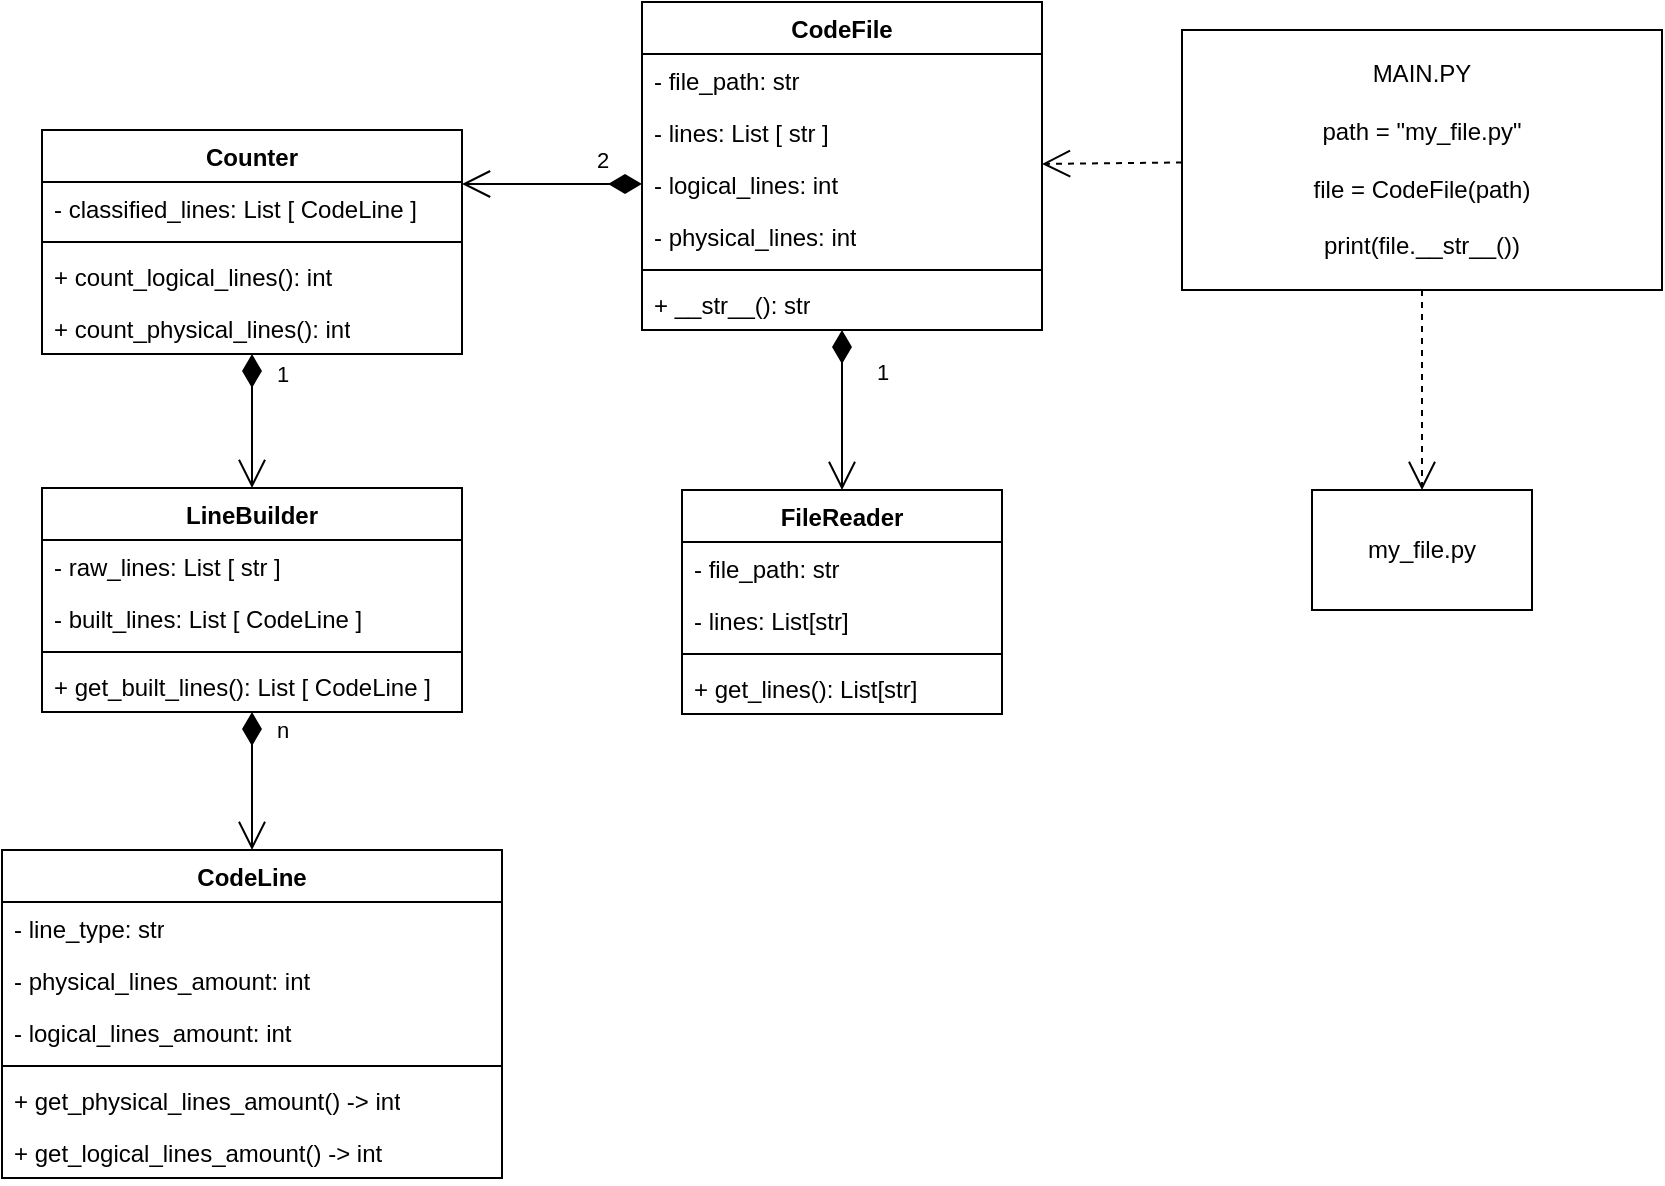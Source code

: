 <mxfile version="26.0.14">
  <diagram name="Page-1" id="XkPkqpp0FgdgUVWlTJZT">
    <mxGraphModel dx="1365" dy="511" grid="1" gridSize="10" guides="1" tooltips="1" connect="1" arrows="1" fold="1" page="1" pageScale="1" pageWidth="827" pageHeight="1169" math="0" shadow="0">
      <root>
        <mxCell id="0" />
        <mxCell id="1" parent="0" />
        <mxCell id="l25-4E2t7dPkKjJX3KV9-2" value="MAIN.PY&lt;div&gt;&lt;br&gt;&lt;/div&gt;&lt;div&gt;path = &quot;my_file.py&quot;&lt;/div&gt;&lt;div&gt;&lt;br&gt;&lt;/div&gt;&lt;div&gt;file = CodeFile(path)&lt;/div&gt;&lt;div&gt;&lt;br&gt;&lt;/div&gt;&lt;div&gt;print(file.__str__())&lt;/div&gt;" style="rounded=0;whiteSpace=wrap;html=1;" vertex="1" parent="1">
          <mxGeometry x="1280" y="244" width="240" height="130" as="geometry" />
        </mxCell>
        <mxCell id="l25-4E2t7dPkKjJX3KV9-3" value="" style="endArrow=open;endSize=12;dashed=1;html=1;rounded=0;" edge="1" parent="1" source="l25-4E2t7dPkKjJX3KV9-2" target="l25-4E2t7dPkKjJX3KV9-11">
          <mxGeometry width="160" relative="1" as="geometry">
            <mxPoint x="970" y="504" as="sourcePoint" />
            <mxPoint x="1185" y="298.56" as="targetPoint" />
          </mxGeometry>
        </mxCell>
        <mxCell id="l25-4E2t7dPkKjJX3KV9-4" value="my_file.py" style="rounded=0;whiteSpace=wrap;html=1;" vertex="1" parent="1">
          <mxGeometry x="1345" y="474" width="110" height="60" as="geometry" />
        </mxCell>
        <mxCell id="l25-4E2t7dPkKjJX3KV9-5" value="" style="endArrow=open;endSize=12;dashed=1;html=1;rounded=0;" edge="1" parent="1" source="l25-4E2t7dPkKjJX3KV9-2" target="l25-4E2t7dPkKjJX3KV9-4">
          <mxGeometry width="160" relative="1" as="geometry">
            <mxPoint x="1280" y="522" as="sourcePoint" />
            <mxPoint x="1120" y="561" as="targetPoint" />
          </mxGeometry>
        </mxCell>
        <mxCell id="l25-4E2t7dPkKjJX3KV9-6" value="Counter" style="swimlane;fontStyle=1;align=center;verticalAlign=top;childLayout=stackLayout;horizontal=1;startSize=26;horizontalStack=0;resizeParent=1;resizeParentMax=0;resizeLast=0;collapsible=1;marginBottom=0;whiteSpace=wrap;html=1;" vertex="1" parent="1">
          <mxGeometry x="710" y="294" width="210" height="112" as="geometry" />
        </mxCell>
        <mxCell id="l25-4E2t7dPkKjJX3KV9-7" value="- classified_lines: List [ CodeLine ]" style="text;strokeColor=none;fillColor=none;align=left;verticalAlign=top;spacingLeft=4;spacingRight=4;overflow=hidden;rotatable=0;points=[[0,0.5],[1,0.5]];portConstraint=eastwest;whiteSpace=wrap;html=1;" vertex="1" parent="l25-4E2t7dPkKjJX3KV9-6">
          <mxGeometry y="26" width="210" height="26" as="geometry" />
        </mxCell>
        <mxCell id="l25-4E2t7dPkKjJX3KV9-8" value="" style="line;strokeWidth=1;fillColor=none;align=left;verticalAlign=middle;spacingTop=-1;spacingLeft=3;spacingRight=3;rotatable=0;labelPosition=right;points=[];portConstraint=eastwest;strokeColor=inherit;" vertex="1" parent="l25-4E2t7dPkKjJX3KV9-6">
          <mxGeometry y="52" width="210" height="8" as="geometry" />
        </mxCell>
        <mxCell id="l25-4E2t7dPkKjJX3KV9-9" value="+ count_logical_lines(): int" style="text;strokeColor=none;fillColor=none;align=left;verticalAlign=top;spacingLeft=4;spacingRight=4;overflow=hidden;rotatable=0;points=[[0,0.5],[1,0.5]];portConstraint=eastwest;whiteSpace=wrap;html=1;" vertex="1" parent="l25-4E2t7dPkKjJX3KV9-6">
          <mxGeometry y="60" width="210" height="26" as="geometry" />
        </mxCell>
        <mxCell id="l25-4E2t7dPkKjJX3KV9-10" value="+ count_physical_lines(): int" style="text;strokeColor=none;fillColor=none;align=left;verticalAlign=top;spacingLeft=4;spacingRight=4;overflow=hidden;rotatable=0;points=[[0,0.5],[1,0.5]];portConstraint=eastwest;whiteSpace=wrap;html=1;" vertex="1" parent="l25-4E2t7dPkKjJX3KV9-6">
          <mxGeometry y="86" width="210" height="26" as="geometry" />
        </mxCell>
        <mxCell id="l25-4E2t7dPkKjJX3KV9-11" value="CodeFile&lt;div&gt;&lt;br&gt;&lt;/div&gt;" style="swimlane;fontStyle=1;align=center;verticalAlign=top;childLayout=stackLayout;horizontal=1;startSize=26;horizontalStack=0;resizeParent=1;resizeParentMax=0;resizeLast=0;collapsible=1;marginBottom=0;whiteSpace=wrap;html=1;" vertex="1" parent="1">
          <mxGeometry x="1010" y="230" width="200" height="164" as="geometry" />
        </mxCell>
        <mxCell id="l25-4E2t7dPkKjJX3KV9-12" value="- file_path: str&lt;div&gt;&lt;br&gt;&lt;/div&gt;" style="text;strokeColor=none;fillColor=none;align=left;verticalAlign=top;spacingLeft=4;spacingRight=4;overflow=hidden;rotatable=0;points=[[0,0.5],[1,0.5]];portConstraint=eastwest;whiteSpace=wrap;html=1;" vertex="1" parent="l25-4E2t7dPkKjJX3KV9-11">
          <mxGeometry y="26" width="200" height="26" as="geometry" />
        </mxCell>
        <mxCell id="l25-4E2t7dPkKjJX3KV9-13" value="&lt;div&gt;- lines: List [ str ]&lt;/div&gt;" style="text;strokeColor=none;fillColor=none;align=left;verticalAlign=top;spacingLeft=4;spacingRight=4;overflow=hidden;rotatable=0;points=[[0,0.5],[1,0.5]];portConstraint=eastwest;whiteSpace=wrap;html=1;" vertex="1" parent="l25-4E2t7dPkKjJX3KV9-11">
          <mxGeometry y="52" width="200" height="26" as="geometry" />
        </mxCell>
        <mxCell id="l25-4E2t7dPkKjJX3KV9-14" value="&lt;div&gt;- logical_lines: int&lt;/div&gt;" style="text;strokeColor=none;fillColor=none;align=left;verticalAlign=top;spacingLeft=4;spacingRight=4;overflow=hidden;rotatable=0;points=[[0,0.5],[1,0.5]];portConstraint=eastwest;whiteSpace=wrap;html=1;" vertex="1" parent="l25-4E2t7dPkKjJX3KV9-11">
          <mxGeometry y="78" width="200" height="26" as="geometry" />
        </mxCell>
        <mxCell id="l25-4E2t7dPkKjJX3KV9-15" value="&lt;div&gt;- physical_lines: int&lt;/div&gt;" style="text;strokeColor=none;fillColor=none;align=left;verticalAlign=top;spacingLeft=4;spacingRight=4;overflow=hidden;rotatable=0;points=[[0,0.5],[1,0.5]];portConstraint=eastwest;whiteSpace=wrap;html=1;" vertex="1" parent="l25-4E2t7dPkKjJX3KV9-11">
          <mxGeometry y="104" width="200" height="26" as="geometry" />
        </mxCell>
        <mxCell id="l25-4E2t7dPkKjJX3KV9-16" value="" style="line;strokeWidth=1;fillColor=none;align=left;verticalAlign=middle;spacingTop=-1;spacingLeft=3;spacingRight=3;rotatable=0;labelPosition=right;points=[];portConstraint=eastwest;strokeColor=inherit;" vertex="1" parent="l25-4E2t7dPkKjJX3KV9-11">
          <mxGeometry y="130" width="200" height="8" as="geometry" />
        </mxCell>
        <mxCell id="l25-4E2t7dPkKjJX3KV9-17" value="+ __str__(): str" style="text;strokeColor=none;fillColor=none;align=left;verticalAlign=top;spacingLeft=4;spacingRight=4;overflow=hidden;rotatable=0;points=[[0,0.5],[1,0.5]];portConstraint=eastwest;whiteSpace=wrap;html=1;" vertex="1" parent="l25-4E2t7dPkKjJX3KV9-11">
          <mxGeometry y="138" width="200" height="26" as="geometry" />
        </mxCell>
        <mxCell id="l25-4E2t7dPkKjJX3KV9-18" value="FileReader" style="swimlane;fontStyle=1;align=center;verticalAlign=top;childLayout=stackLayout;horizontal=1;startSize=26;horizontalStack=0;resizeParent=1;resizeParentMax=0;resizeLast=0;collapsible=1;marginBottom=0;whiteSpace=wrap;html=1;" vertex="1" parent="1">
          <mxGeometry x="1030" y="474" width="160" height="112" as="geometry" />
        </mxCell>
        <mxCell id="l25-4E2t7dPkKjJX3KV9-19" value="- file_path: str" style="text;strokeColor=none;fillColor=none;align=left;verticalAlign=top;spacingLeft=4;spacingRight=4;overflow=hidden;rotatable=0;points=[[0,0.5],[1,0.5]];portConstraint=eastwest;whiteSpace=wrap;html=1;" vertex="1" parent="l25-4E2t7dPkKjJX3KV9-18">
          <mxGeometry y="26" width="160" height="26" as="geometry" />
        </mxCell>
        <mxCell id="l25-4E2t7dPkKjJX3KV9-20" value="- lines: List[str]" style="text;strokeColor=none;fillColor=none;align=left;verticalAlign=top;spacingLeft=4;spacingRight=4;overflow=hidden;rotatable=0;points=[[0,0.5],[1,0.5]];portConstraint=eastwest;whiteSpace=wrap;html=1;" vertex="1" parent="l25-4E2t7dPkKjJX3KV9-18">
          <mxGeometry y="52" width="160" height="26" as="geometry" />
        </mxCell>
        <mxCell id="l25-4E2t7dPkKjJX3KV9-21" value="" style="line;strokeWidth=1;fillColor=none;align=left;verticalAlign=middle;spacingTop=-1;spacingLeft=3;spacingRight=3;rotatable=0;labelPosition=right;points=[];portConstraint=eastwest;strokeColor=inherit;" vertex="1" parent="l25-4E2t7dPkKjJX3KV9-18">
          <mxGeometry y="78" width="160" height="8" as="geometry" />
        </mxCell>
        <mxCell id="l25-4E2t7dPkKjJX3KV9-22" value="+ get_lines(): List[str]" style="text;strokeColor=none;fillColor=none;align=left;verticalAlign=top;spacingLeft=4;spacingRight=4;overflow=hidden;rotatable=0;points=[[0,0.5],[1,0.5]];portConstraint=eastwest;whiteSpace=wrap;html=1;" vertex="1" parent="l25-4E2t7dPkKjJX3KV9-18">
          <mxGeometry y="86" width="160" height="26" as="geometry" />
        </mxCell>
        <mxCell id="l25-4E2t7dPkKjJX3KV9-23" value="CodeLine" style="swimlane;fontStyle=1;align=center;verticalAlign=top;childLayout=stackLayout;horizontal=1;startSize=26;horizontalStack=0;resizeParent=1;resizeParentMax=0;resizeLast=0;collapsible=1;marginBottom=0;whiteSpace=wrap;html=1;" vertex="1" parent="1">
          <mxGeometry x="690" y="654" width="250" height="164" as="geometry" />
        </mxCell>
        <mxCell id="l25-4E2t7dPkKjJX3KV9-24" value="- line_type: str" style="text;strokeColor=none;fillColor=none;align=left;verticalAlign=top;spacingLeft=4;spacingRight=4;overflow=hidden;rotatable=0;points=[[0,0.5],[1,0.5]];portConstraint=eastwest;whiteSpace=wrap;html=1;" vertex="1" parent="l25-4E2t7dPkKjJX3KV9-23">
          <mxGeometry y="26" width="250" height="26" as="geometry" />
        </mxCell>
        <mxCell id="l25-4E2t7dPkKjJX3KV9-25" value="- physical_lines_amount: int" style="text;strokeColor=none;fillColor=none;align=left;verticalAlign=top;spacingLeft=4;spacingRight=4;overflow=hidden;rotatable=0;points=[[0,0.5],[1,0.5]];portConstraint=eastwest;whiteSpace=wrap;html=1;" vertex="1" parent="l25-4E2t7dPkKjJX3KV9-23">
          <mxGeometry y="52" width="250" height="26" as="geometry" />
        </mxCell>
        <mxCell id="l25-4E2t7dPkKjJX3KV9-26" value="- logical_lines_amount: int" style="text;strokeColor=none;fillColor=none;align=left;verticalAlign=top;spacingLeft=4;spacingRight=4;overflow=hidden;rotatable=0;points=[[0,0.5],[1,0.5]];portConstraint=eastwest;whiteSpace=wrap;html=1;" vertex="1" parent="l25-4E2t7dPkKjJX3KV9-23">
          <mxGeometry y="78" width="250" height="26" as="geometry" />
        </mxCell>
        <mxCell id="l25-4E2t7dPkKjJX3KV9-27" value="" style="line;strokeWidth=1;fillColor=none;align=left;verticalAlign=middle;spacingTop=-1;spacingLeft=3;spacingRight=3;rotatable=0;labelPosition=right;points=[];portConstraint=eastwest;strokeColor=inherit;" vertex="1" parent="l25-4E2t7dPkKjJX3KV9-23">
          <mxGeometry y="104" width="250" height="8" as="geometry" />
        </mxCell>
        <mxCell id="l25-4E2t7dPkKjJX3KV9-28" value="+&amp;nbsp;get_physical_lines_amount() -&amp;gt; int" style="text;strokeColor=none;fillColor=none;align=left;verticalAlign=top;spacingLeft=4;spacingRight=4;overflow=hidden;rotatable=0;points=[[0,0.5],[1,0.5]];portConstraint=eastwest;whiteSpace=wrap;html=1;" vertex="1" parent="l25-4E2t7dPkKjJX3KV9-23">
          <mxGeometry y="112" width="250" height="26" as="geometry" />
        </mxCell>
        <mxCell id="l25-4E2t7dPkKjJX3KV9-29" value="+&amp;nbsp;get_logical_lines_amount() -&amp;gt; int" style="text;strokeColor=none;fillColor=none;align=left;verticalAlign=top;spacingLeft=4;spacingRight=4;overflow=hidden;rotatable=0;points=[[0,0.5],[1,0.5]];portConstraint=eastwest;whiteSpace=wrap;html=1;" vertex="1" parent="l25-4E2t7dPkKjJX3KV9-23">
          <mxGeometry y="138" width="250" height="26" as="geometry" />
        </mxCell>
        <mxCell id="l25-4E2t7dPkKjJX3KV9-30" value="LineBuilder" style="swimlane;fontStyle=1;align=center;verticalAlign=top;childLayout=stackLayout;horizontal=1;startSize=26;horizontalStack=0;resizeParent=1;resizeParentMax=0;resizeLast=0;collapsible=1;marginBottom=0;whiteSpace=wrap;html=1;" vertex="1" parent="1">
          <mxGeometry x="710" y="473" width="210" height="112" as="geometry" />
        </mxCell>
        <mxCell id="l25-4E2t7dPkKjJX3KV9-31" value="- raw_lines: List [ str ]" style="text;strokeColor=none;fillColor=none;align=left;verticalAlign=top;spacingLeft=4;spacingRight=4;overflow=hidden;rotatable=0;points=[[0,0.5],[1,0.5]];portConstraint=eastwest;whiteSpace=wrap;html=1;" vertex="1" parent="l25-4E2t7dPkKjJX3KV9-30">
          <mxGeometry y="26" width="210" height="26" as="geometry" />
        </mxCell>
        <mxCell id="l25-4E2t7dPkKjJX3KV9-32" value="- built_lines: List [ CodeLine ]" style="text;strokeColor=none;fillColor=none;align=left;verticalAlign=top;spacingLeft=4;spacingRight=4;overflow=hidden;rotatable=0;points=[[0,0.5],[1,0.5]];portConstraint=eastwest;whiteSpace=wrap;html=1;" vertex="1" parent="l25-4E2t7dPkKjJX3KV9-30">
          <mxGeometry y="52" width="210" height="26" as="geometry" />
        </mxCell>
        <mxCell id="l25-4E2t7dPkKjJX3KV9-33" value="" style="line;strokeWidth=1;fillColor=none;align=left;verticalAlign=middle;spacingTop=-1;spacingLeft=3;spacingRight=3;rotatable=0;labelPosition=right;points=[];portConstraint=eastwest;strokeColor=inherit;" vertex="1" parent="l25-4E2t7dPkKjJX3KV9-30">
          <mxGeometry y="78" width="210" height="8" as="geometry" />
        </mxCell>
        <mxCell id="l25-4E2t7dPkKjJX3KV9-34" value="+ get_built_lines(): List [ CodeLine ]" style="text;strokeColor=none;fillColor=none;align=left;verticalAlign=top;spacingLeft=4;spacingRight=4;overflow=hidden;rotatable=0;points=[[0,0.5],[1,0.5]];portConstraint=eastwest;whiteSpace=wrap;html=1;" vertex="1" parent="l25-4E2t7dPkKjJX3KV9-30">
          <mxGeometry y="86" width="210" height="26" as="geometry" />
        </mxCell>
        <mxCell id="l25-4E2t7dPkKjJX3KV9-35" value="" style="endArrow=open;html=1;endSize=12;startArrow=diamondThin;startSize=14;startFill=1;edgeStyle=orthogonalEdgeStyle;align=left;verticalAlign=bottom;rounded=0;exitX=0;exitY=0.5;exitDx=0;exitDy=0;" edge="1" parent="1" source="l25-4E2t7dPkKjJX3KV9-14" target="l25-4E2t7dPkKjJX3KV9-6">
          <mxGeometry x="-0.333" y="-7" relative="1" as="geometry">
            <mxPoint x="1110" y="241" as="sourcePoint" />
            <mxPoint x="1110" y="146" as="targetPoint" />
            <mxPoint as="offset" />
            <Array as="points">
              <mxPoint x="855" y="321" />
            </Array>
          </mxGeometry>
        </mxCell>
        <mxCell id="l25-4E2t7dPkKjJX3KV9-36" value="2" style="edgeLabel;html=1;align=center;verticalAlign=middle;resizable=0;points=[];" vertex="1" connectable="0" parent="l25-4E2t7dPkKjJX3KV9-35">
          <mxGeometry x="-0.514" y="-5" relative="1" as="geometry">
            <mxPoint x="2" y="-7" as="offset" />
          </mxGeometry>
        </mxCell>
        <mxCell id="l25-4E2t7dPkKjJX3KV9-37" value="" style="endArrow=open;html=1;endSize=12;startArrow=diamondThin;startSize=14;startFill=1;edgeStyle=orthogonalEdgeStyle;align=left;verticalAlign=bottom;rounded=0;" edge="1" parent="1" source="l25-4E2t7dPkKjJX3KV9-11" target="l25-4E2t7dPkKjJX3KV9-18">
          <mxGeometry x="-0.834" y="-9" relative="1" as="geometry">
            <mxPoint x="1235" y="714" as="sourcePoint" />
            <mxPoint x="1060" y="794" as="targetPoint" />
            <mxPoint as="offset" />
          </mxGeometry>
        </mxCell>
        <mxCell id="l25-4E2t7dPkKjJX3KV9-38" value="1" style="edgeLabel;html=1;align=center;verticalAlign=middle;resizable=0;points=[];" vertex="1" connectable="0" parent="l25-4E2t7dPkKjJX3KV9-37">
          <mxGeometry x="0.093" y="1" relative="1" as="geometry">
            <mxPoint x="19" y="-23" as="offset" />
          </mxGeometry>
        </mxCell>
        <mxCell id="l25-4E2t7dPkKjJX3KV9-39" value="" style="endArrow=open;html=1;endSize=12;startArrow=diamondThin;startSize=14;startFill=1;edgeStyle=orthogonalEdgeStyle;align=left;verticalAlign=bottom;rounded=0;" edge="1" parent="1" source="l25-4E2t7dPkKjJX3KV9-6" target="l25-4E2t7dPkKjJX3KV9-30">
          <mxGeometry x="-0.176" y="-25" relative="1" as="geometry">
            <mxPoint x="1070" y="240" as="sourcePoint" />
            <mxPoint x="865" y="444" as="targetPoint" />
            <mxPoint as="offset" />
          </mxGeometry>
        </mxCell>
        <mxCell id="l25-4E2t7dPkKjJX3KV9-40" value="1" style="edgeLabel;html=1;align=center;verticalAlign=middle;resizable=0;points=[];" vertex="1" connectable="0" parent="l25-4E2t7dPkKjJX3KV9-39">
          <mxGeometry x="-0.696" y="2" relative="1" as="geometry">
            <mxPoint x="13" as="offset" />
          </mxGeometry>
        </mxCell>
        <mxCell id="l25-4E2t7dPkKjJX3KV9-41" value="" style="endArrow=open;html=1;endSize=12;startArrow=diamondThin;startSize=14;startFill=1;edgeStyle=orthogonalEdgeStyle;align=left;verticalAlign=bottom;rounded=0;" edge="1" parent="1" source="l25-4E2t7dPkKjJX3KV9-30" target="l25-4E2t7dPkKjJX3KV9-23">
          <mxGeometry x="-0.834" y="-9" relative="1" as="geometry">
            <mxPoint x="1265" y="424" as="sourcePoint" />
            <mxPoint x="900" y="624" as="targetPoint" />
            <mxPoint as="offset" />
          </mxGeometry>
        </mxCell>
        <mxCell id="l25-4E2t7dPkKjJX3KV9-42" value="n" style="edgeLabel;html=1;align=center;verticalAlign=middle;resizable=0;points=[];" vertex="1" connectable="0" parent="l25-4E2t7dPkKjJX3KV9-41">
          <mxGeometry x="-0.736" y="2" relative="1" as="geometry">
            <mxPoint x="13" as="offset" />
          </mxGeometry>
        </mxCell>
      </root>
    </mxGraphModel>
  </diagram>
</mxfile>

